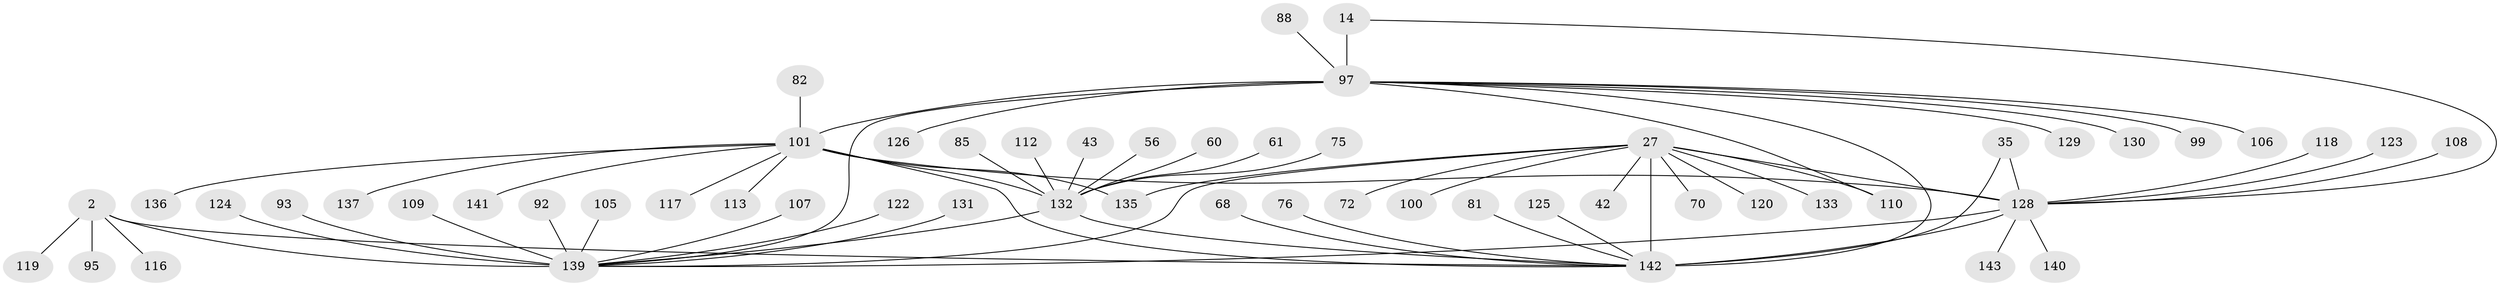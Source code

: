 // original degree distribution, {7: 0.02097902097902098, 9: 0.055944055944055944, 11: 0.027972027972027972, 10: 0.04895104895104895, 12: 0.02097902097902098, 8: 0.03496503496503497, 6: 0.013986013986013986, 13: 0.006993006993006993, 14: 0.013986013986013986, 1: 0.5734265734265734, 2: 0.13986013986013987, 3: 0.03496503496503497, 5: 0.006993006993006993}
// Generated by graph-tools (version 1.1) at 2025/59/03/04/25 21:59:00]
// undirected, 57 vertices, 68 edges
graph export_dot {
graph [start="1"]
  node [color=gray90,style=filled];
  2 [super="+1"];
  14 [super="+13"];
  27 [super="+25+24"];
  35 [super="+34"];
  42;
  43;
  56;
  60;
  61;
  68;
  70;
  72;
  75;
  76;
  81 [super="+44"];
  82;
  85;
  88;
  92;
  93;
  95 [super="+58"];
  97 [super="+64+80+87"];
  99;
  100;
  101 [super="+21+40+52+53+67"];
  105;
  106;
  107;
  108;
  109;
  110;
  112;
  113 [super="+86"];
  116;
  117;
  118;
  119;
  120;
  122;
  123;
  124;
  125;
  126 [super="+115"];
  128 [super="+104+32+36+49+54+55+66+69+71+84+98+33+90+91+96+102+103"];
  129;
  130 [super="+121"];
  131;
  132 [super="+20"];
  133;
  135;
  136;
  137;
  139 [super="+138+78+94+134"];
  140;
  141;
  142 [super="+114+127+37+48+57+63"];
  143 [super="+83"];
  2 -- 116;
  2 -- 119;
  2 -- 142;
  2 -- 95;
  2 -- 139 [weight=10];
  14 -- 128;
  14 -- 97 [weight=10];
  27 -- 42;
  27 -- 70;
  27 -- 110;
  27 -- 135;
  27 -- 139 [weight=3];
  27 -- 128;
  27 -- 100;
  27 -- 133;
  27 -- 72;
  27 -- 120;
  27 -- 142 [weight=13];
  35 -- 128 [weight=10];
  35 -- 142;
  43 -- 132;
  56 -- 132;
  60 -- 132;
  61 -- 132;
  68 -- 142;
  75 -- 132;
  76 -- 142;
  81 -- 142;
  82 -- 101;
  85 -- 132;
  88 -- 97;
  92 -- 139;
  93 -- 139;
  97 -- 130;
  97 -- 99;
  97 -- 129;
  97 -- 101 [weight=2];
  97 -- 106;
  97 -- 139 [weight=4];
  97 -- 110;
  97 -- 142;
  97 -- 126;
  101 -- 135;
  101 -- 136;
  101 -- 137;
  101 -- 141;
  101 -- 113;
  101 -- 117;
  101 -- 128 [weight=2];
  101 -- 142;
  101 -- 132 [weight=12];
  105 -- 139;
  107 -- 139;
  108 -- 128;
  109 -- 139;
  112 -- 132;
  118 -- 128;
  122 -- 139;
  123 -- 128;
  124 -- 139;
  125 -- 142;
  128 -- 140;
  128 -- 143;
  128 -- 139 [weight=2];
  128 -- 142 [weight=2];
  131 -- 139;
  132 -- 139;
  132 -- 142;
}
